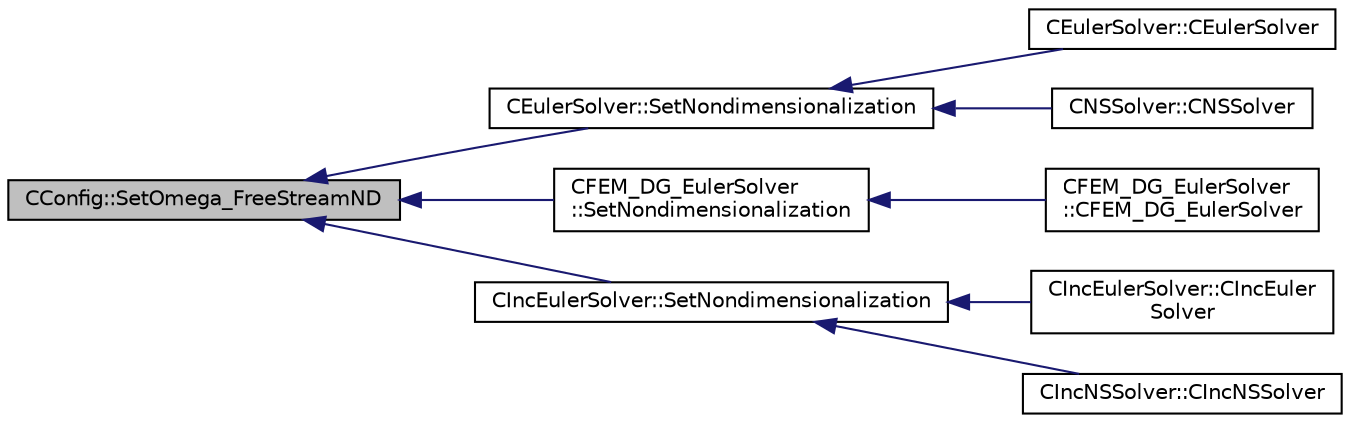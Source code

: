 digraph "CConfig::SetOmega_FreeStreamND"
{
  edge [fontname="Helvetica",fontsize="10",labelfontname="Helvetica",labelfontsize="10"];
  node [fontname="Helvetica",fontsize="10",shape=record];
  rankdir="LR";
  Node15189 [label="CConfig::SetOmega_FreeStreamND",height=0.2,width=0.4,color="black", fillcolor="grey75", style="filled", fontcolor="black"];
  Node15189 -> Node15190 [dir="back",color="midnightblue",fontsize="10",style="solid",fontname="Helvetica"];
  Node15190 [label="CEulerSolver::SetNondimensionalization",height=0.2,width=0.4,color="black", fillcolor="white", style="filled",URL="$class_c_euler_solver.html#a1c633d6e77fefb2e76308e2ba0af0c2c",tooltip="Set the solver nondimensionalization. "];
  Node15190 -> Node15191 [dir="back",color="midnightblue",fontsize="10",style="solid",fontname="Helvetica"];
  Node15191 [label="CEulerSolver::CEulerSolver",height=0.2,width=0.4,color="black", fillcolor="white", style="filled",URL="$class_c_euler_solver.html#ae1e74218b4e943111b100d7ddcbd4db9"];
  Node15190 -> Node15192 [dir="back",color="midnightblue",fontsize="10",style="solid",fontname="Helvetica"];
  Node15192 [label="CNSSolver::CNSSolver",height=0.2,width=0.4,color="black", fillcolor="white", style="filled",URL="$class_c_n_s_solver.html#a2a8ad49c42b4546696e631cf44b7788b"];
  Node15189 -> Node15193 [dir="back",color="midnightblue",fontsize="10",style="solid",fontname="Helvetica"];
  Node15193 [label="CFEM_DG_EulerSolver\l::SetNondimensionalization",height=0.2,width=0.4,color="black", fillcolor="white", style="filled",URL="$class_c_f_e_m___d_g___euler_solver.html#a31316dc2fe564329d9bb372961b10a3a",tooltip="Set the fluid solver nondimensionalization. "];
  Node15193 -> Node15194 [dir="back",color="midnightblue",fontsize="10",style="solid",fontname="Helvetica"];
  Node15194 [label="CFEM_DG_EulerSolver\l::CFEM_DG_EulerSolver",height=0.2,width=0.4,color="black", fillcolor="white", style="filled",URL="$class_c_f_e_m___d_g___euler_solver.html#a70d30ef9e7cd7620d54ec73f4b1ed28c"];
  Node15189 -> Node15195 [dir="back",color="midnightblue",fontsize="10",style="solid",fontname="Helvetica"];
  Node15195 [label="CIncEulerSolver::SetNondimensionalization",height=0.2,width=0.4,color="black", fillcolor="white", style="filled",URL="$class_c_inc_euler_solver.html#a2cffaa24417cb3803d36d38b3874d6d0",tooltip="Set the solver nondimensionalization. "];
  Node15195 -> Node15196 [dir="back",color="midnightblue",fontsize="10",style="solid",fontname="Helvetica"];
  Node15196 [label="CIncEulerSolver::CIncEuler\lSolver",height=0.2,width=0.4,color="black", fillcolor="white", style="filled",URL="$class_c_inc_euler_solver.html#a91f644b8f9a00215bac5bcd31dfc06d8"];
  Node15195 -> Node15197 [dir="back",color="midnightblue",fontsize="10",style="solid",fontname="Helvetica"];
  Node15197 [label="CIncNSSolver::CIncNSSolver",height=0.2,width=0.4,color="black", fillcolor="white", style="filled",URL="$class_c_inc_n_s_solver.html#a82152ac7e91fb1c5c073d98a1f08e2aa"];
}
